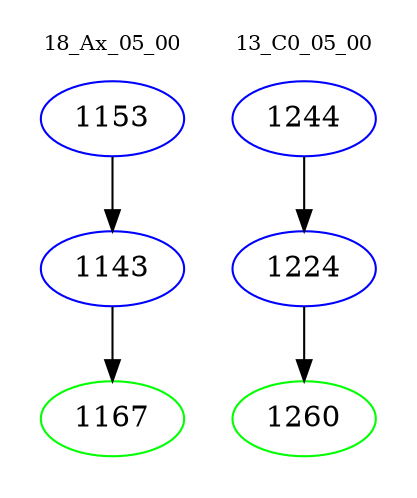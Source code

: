digraph{
subgraph cluster_0 {
color = white
label = "18_Ax_05_00";
fontsize=10;
T0_1153 [label="1153", color="blue"]
T0_1153 -> T0_1143 [color="black"]
T0_1143 [label="1143", color="blue"]
T0_1143 -> T0_1167 [color="black"]
T0_1167 [label="1167", color="green"]
}
subgraph cluster_1 {
color = white
label = "13_C0_05_00";
fontsize=10;
T1_1244 [label="1244", color="blue"]
T1_1244 -> T1_1224 [color="black"]
T1_1224 [label="1224", color="blue"]
T1_1224 -> T1_1260 [color="black"]
T1_1260 [label="1260", color="green"]
}
}
